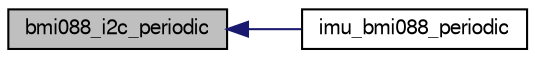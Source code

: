 digraph "bmi088_i2c_periodic"
{
  edge [fontname="FreeSans",fontsize="10",labelfontname="FreeSans",labelfontsize="10"];
  node [fontname="FreeSans",fontsize="10",shape=record];
  rankdir="LR";
  Node1 [label="bmi088_i2c_periodic",height=0.2,width=0.4,color="black", fillcolor="grey75", style="filled", fontcolor="black"];
  Node1 -> Node2 [dir="back",color="midnightblue",fontsize="10",style="solid",fontname="FreeSans"];
  Node2 [label="imu_bmi088_periodic",height=0.2,width=0.4,color="black", fillcolor="white", style="filled",URL="$imu__bmi088__i2c_8h.html#adcf26c82c2c1f263d32ea3104b16e3f1"];
}
